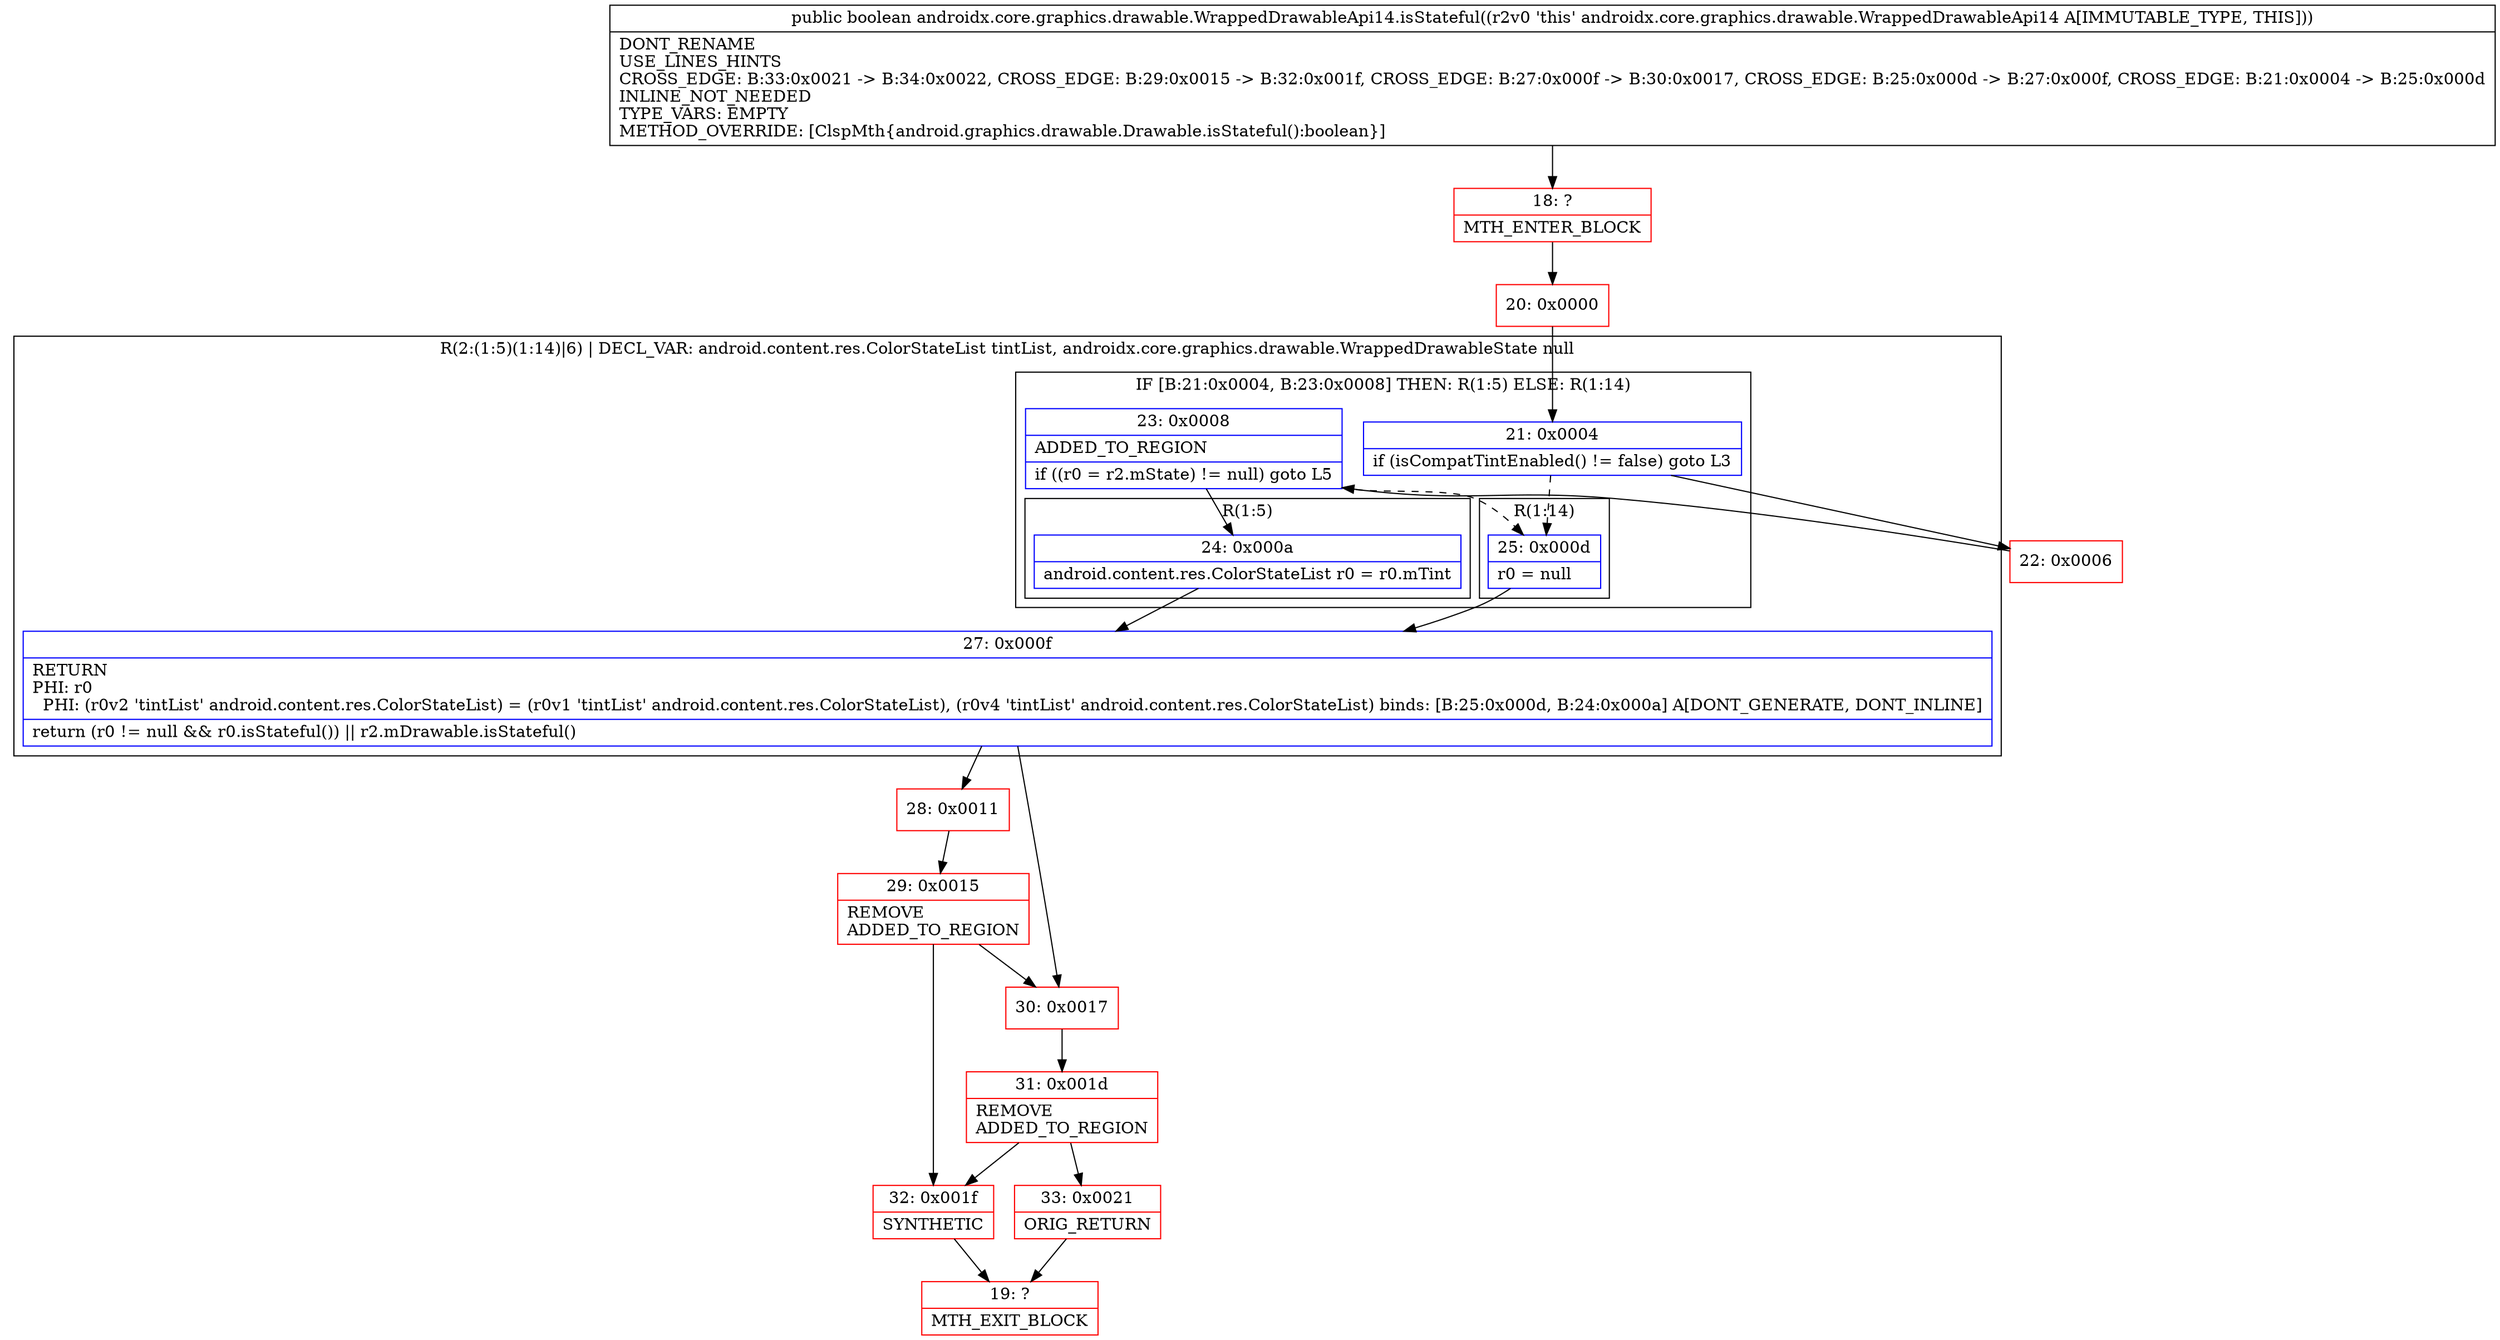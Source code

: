 digraph "CFG forandroidx.core.graphics.drawable.WrappedDrawableApi14.isStateful()Z" {
subgraph cluster_Region_2037870819 {
label = "R(2:(1:5)(1:14)|6) | DECL_VAR: android.content.res.ColorStateList tintList, androidx.core.graphics.drawable.WrappedDrawableState null\l";
node [shape=record,color=blue];
subgraph cluster_IfRegion_834112101 {
label = "IF [B:21:0x0004, B:23:0x0008] THEN: R(1:5) ELSE: R(1:14)";
node [shape=record,color=blue];
Node_21 [shape=record,label="{21\:\ 0x0004|if (isCompatTintEnabled() != false) goto L3\l}"];
Node_23 [shape=record,label="{23\:\ 0x0008|ADDED_TO_REGION\l|if ((r0 = r2.mState) != null) goto L5\l}"];
subgraph cluster_Region_13976196 {
label = "R(1:5)";
node [shape=record,color=blue];
Node_24 [shape=record,label="{24\:\ 0x000a|android.content.res.ColorStateList r0 = r0.mTint\l}"];
}
subgraph cluster_Region_1966624771 {
label = "R(1:14)";
node [shape=record,color=blue];
Node_25 [shape=record,label="{25\:\ 0x000d|r0 = null\l}"];
}
}
Node_27 [shape=record,label="{27\:\ 0x000f|RETURN\lPHI: r0 \l  PHI: (r0v2 'tintList' android.content.res.ColorStateList) = (r0v1 'tintList' android.content.res.ColorStateList), (r0v4 'tintList' android.content.res.ColorStateList) binds: [B:25:0x000d, B:24:0x000a] A[DONT_GENERATE, DONT_INLINE]\l|return (r0 != null && r0.isStateful()) \|\| r2.mDrawable.isStateful()\l}"];
}
Node_18 [shape=record,color=red,label="{18\:\ ?|MTH_ENTER_BLOCK\l}"];
Node_20 [shape=record,color=red,label="{20\:\ 0x0000}"];
Node_22 [shape=record,color=red,label="{22\:\ 0x0006}"];
Node_28 [shape=record,color=red,label="{28\:\ 0x0011}"];
Node_29 [shape=record,color=red,label="{29\:\ 0x0015|REMOVE\lADDED_TO_REGION\l}"];
Node_32 [shape=record,color=red,label="{32\:\ 0x001f|SYNTHETIC\l}"];
Node_19 [shape=record,color=red,label="{19\:\ ?|MTH_EXIT_BLOCK\l}"];
Node_30 [shape=record,color=red,label="{30\:\ 0x0017}"];
Node_31 [shape=record,color=red,label="{31\:\ 0x001d|REMOVE\lADDED_TO_REGION\l}"];
Node_33 [shape=record,color=red,label="{33\:\ 0x0021|ORIG_RETURN\l}"];
MethodNode[shape=record,label="{public boolean androidx.core.graphics.drawable.WrappedDrawableApi14.isStateful((r2v0 'this' androidx.core.graphics.drawable.WrappedDrawableApi14 A[IMMUTABLE_TYPE, THIS]))  | DONT_RENAME\lUSE_LINES_HINTS\lCROSS_EDGE: B:33:0x0021 \-\> B:34:0x0022, CROSS_EDGE: B:29:0x0015 \-\> B:32:0x001f, CROSS_EDGE: B:27:0x000f \-\> B:30:0x0017, CROSS_EDGE: B:25:0x000d \-\> B:27:0x000f, CROSS_EDGE: B:21:0x0004 \-\> B:25:0x000d\lINLINE_NOT_NEEDED\lTYPE_VARS: EMPTY\lMETHOD_OVERRIDE: [ClspMth\{android.graphics.drawable.Drawable.isStateful():boolean\}]\l}"];
MethodNode -> Node_18;Node_21 -> Node_22;
Node_21 -> Node_25[style=dashed];
Node_23 -> Node_24;
Node_23 -> Node_25[style=dashed];
Node_24 -> Node_27;
Node_25 -> Node_27;
Node_27 -> Node_28;
Node_27 -> Node_30;
Node_18 -> Node_20;
Node_20 -> Node_21;
Node_22 -> Node_23;
Node_28 -> Node_29;
Node_29 -> Node_30;
Node_29 -> Node_32;
Node_32 -> Node_19;
Node_30 -> Node_31;
Node_31 -> Node_32;
Node_31 -> Node_33;
Node_33 -> Node_19;
}

